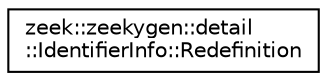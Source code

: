 digraph "Graphical Class Hierarchy"
{
 // LATEX_PDF_SIZE
  edge [fontname="Helvetica",fontsize="10",labelfontname="Helvetica",labelfontsize="10"];
  node [fontname="Helvetica",fontsize="10",shape=record];
  rankdir="LR";
  Node0 [label="zeek::zeekygen::detail\l::IdentifierInfo::Redefinition",height=0.2,width=0.4,color="black", fillcolor="white", style="filled",URL="$d5/dcf/structzeek_1_1zeekygen_1_1detail_1_1IdentifierInfo_1_1Redefinition.html",tooltip=" "];
}
